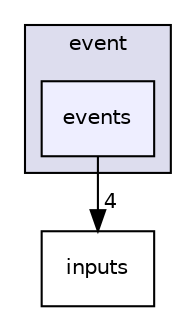 digraph "src/ecstasy/integrations/event/events" {
  compound=true
  node [ fontsize="10", fontname="Helvetica"];
  edge [ labelfontsize="10", labelfontname="Helvetica"];
  subgraph clusterdir_183c73d974247df0fabaedf6b9eb94ef {
    graph [ bgcolor="#ddddee", pencolor="black", label="event" fontname="Helvetica", fontsize="10", URL="dir_183c73d974247df0fabaedf6b9eb94ef.html"]
  dir_a8078633be16197a18b2342aa1868a9d [shape=box, label="events", style="filled", fillcolor="#eeeeff", pencolor="black", URL="dir_a8078633be16197a18b2342aa1868a9d.html"];
  }
  dir_1ee6296ae77f12e2ec152e792b5317de [shape=box label="inputs" URL="dir_1ee6296ae77f12e2ec152e792b5317de.html"];
  dir_a8078633be16197a18b2342aa1868a9d->dir_1ee6296ae77f12e2ec152e792b5317de [headlabel="4", labeldistance=1.5 headhref="dir_000004_000005.html"];
}
